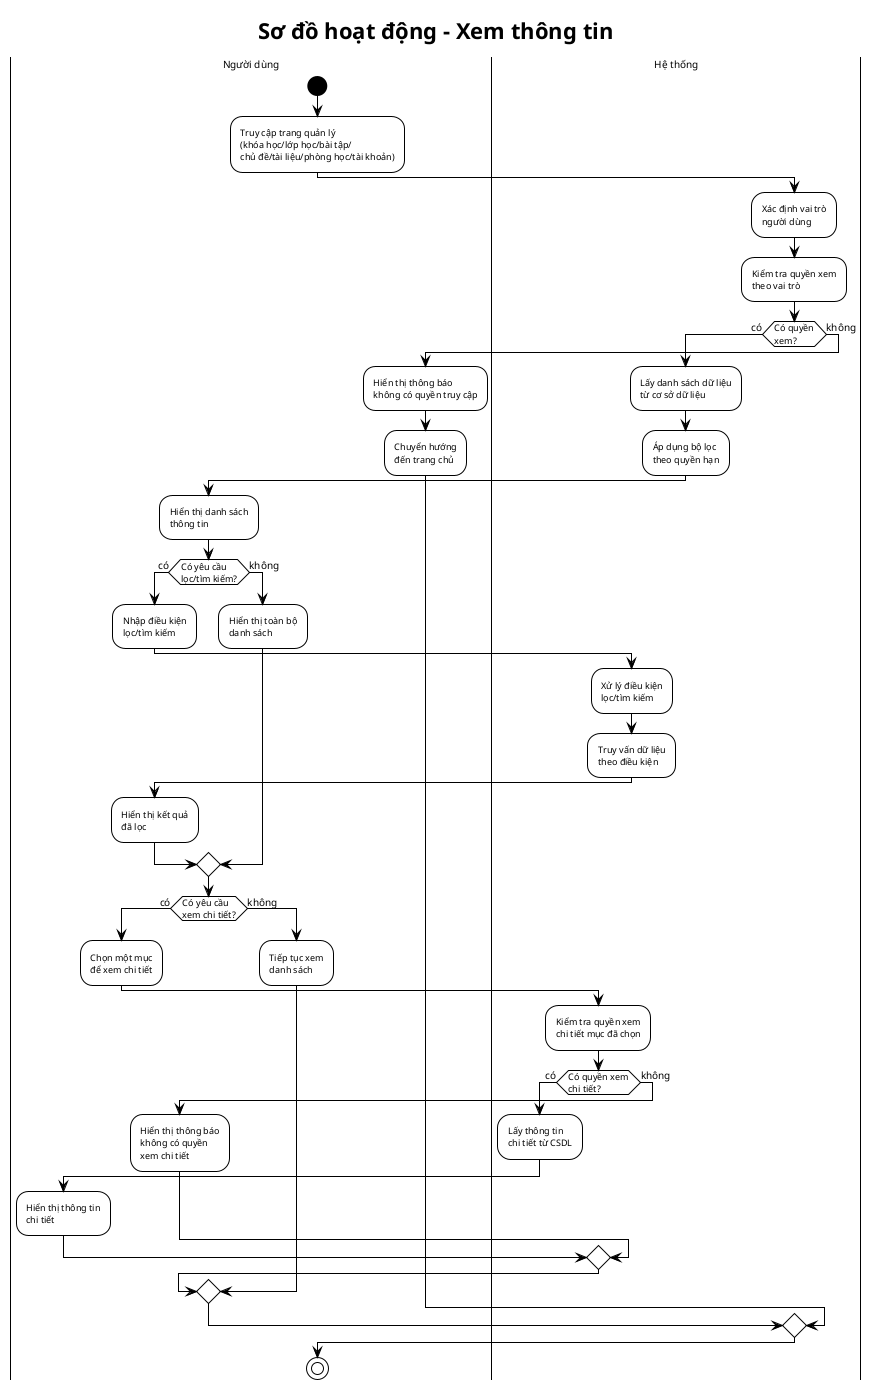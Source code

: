 @startuml "Sơ đồ hoạt động - Xem thông tin"
!theme plain
skinparam defaultFontSize 10
skinparam activityFontSize 9
skinparam swimlaneTitleFontSize 10
skinparam maxMessageSize 150
skinparam ranksep 60
skinparam activityStartColor black
skinparam activityEndColor black
skinparam activityEndColorBorder black
skinparam activityBarColor black
skinparam circledCharacterFontColor black

title Sơ đồ hoạt động - Xem thông tin

|Người dùng|
start;
:Truy cập trang quản lý\n(khóa học/lớp học/bài tập/\nchủ đề/tài liệu/phòng học/tài khoản);

|Hệ thống|

:Xác định vai trò\nngười dùng;
:Kiểm tra quyền xem\ntheo vai trò;
  
if (Có quyền\nxem?) then (có)
    :Lấy danh sách dữ liệu\ntừ cơ sở dữ liệu;
    :Áp dụng bộ lọc\ntheo quyền hạn;
    
    |Người dùng|
    :Hiển thị danh sách\nthông tin;
    
    if (Có yêu cầu\nlọc/tìm kiếm?) then (có)
      :Nhập điều kiện\nlọc/tìm kiếm;
      
      |Hệ thống|
      :Xử lý điều kiện\nlọc/tìm kiếm;
      :Truy vấn dữ liệu\ntheo điều kiện;
      
      |Người dùng|
      :Hiển thị kết quả\nđã lọc;
    else (không)
      :Hiển thị toàn bộ\ndanh sách;
    endif
    
    if (Có yêu cầu\nxem chi tiết?) then (có)
      :Chọn một mục\nđể xem chi tiết;
      
      |Hệ thống|
      :Kiểm tra quyền xem\nchi tiết mục đã chọn;
      
      if (Có quyền xem\nchi tiết?) then (có)
        :Lấy thông tin\nchi tiết từ CSDL;
        
        |Người dùng|
        :Hiển thị thông tin\nchi tiết;
      else (không)
        :Hiển thị thông báo\nkhông có quyền\nxem chi tiết;
      endif
    else (không)
      :Tiếp tục xem\ndanh sách;
    endif
    
  else (không)
    :Hiển thị thông báo\nkhông có quyền truy cập;
    :Chuyển hướng\nđến trang chủ;
endif


stop

@enduml